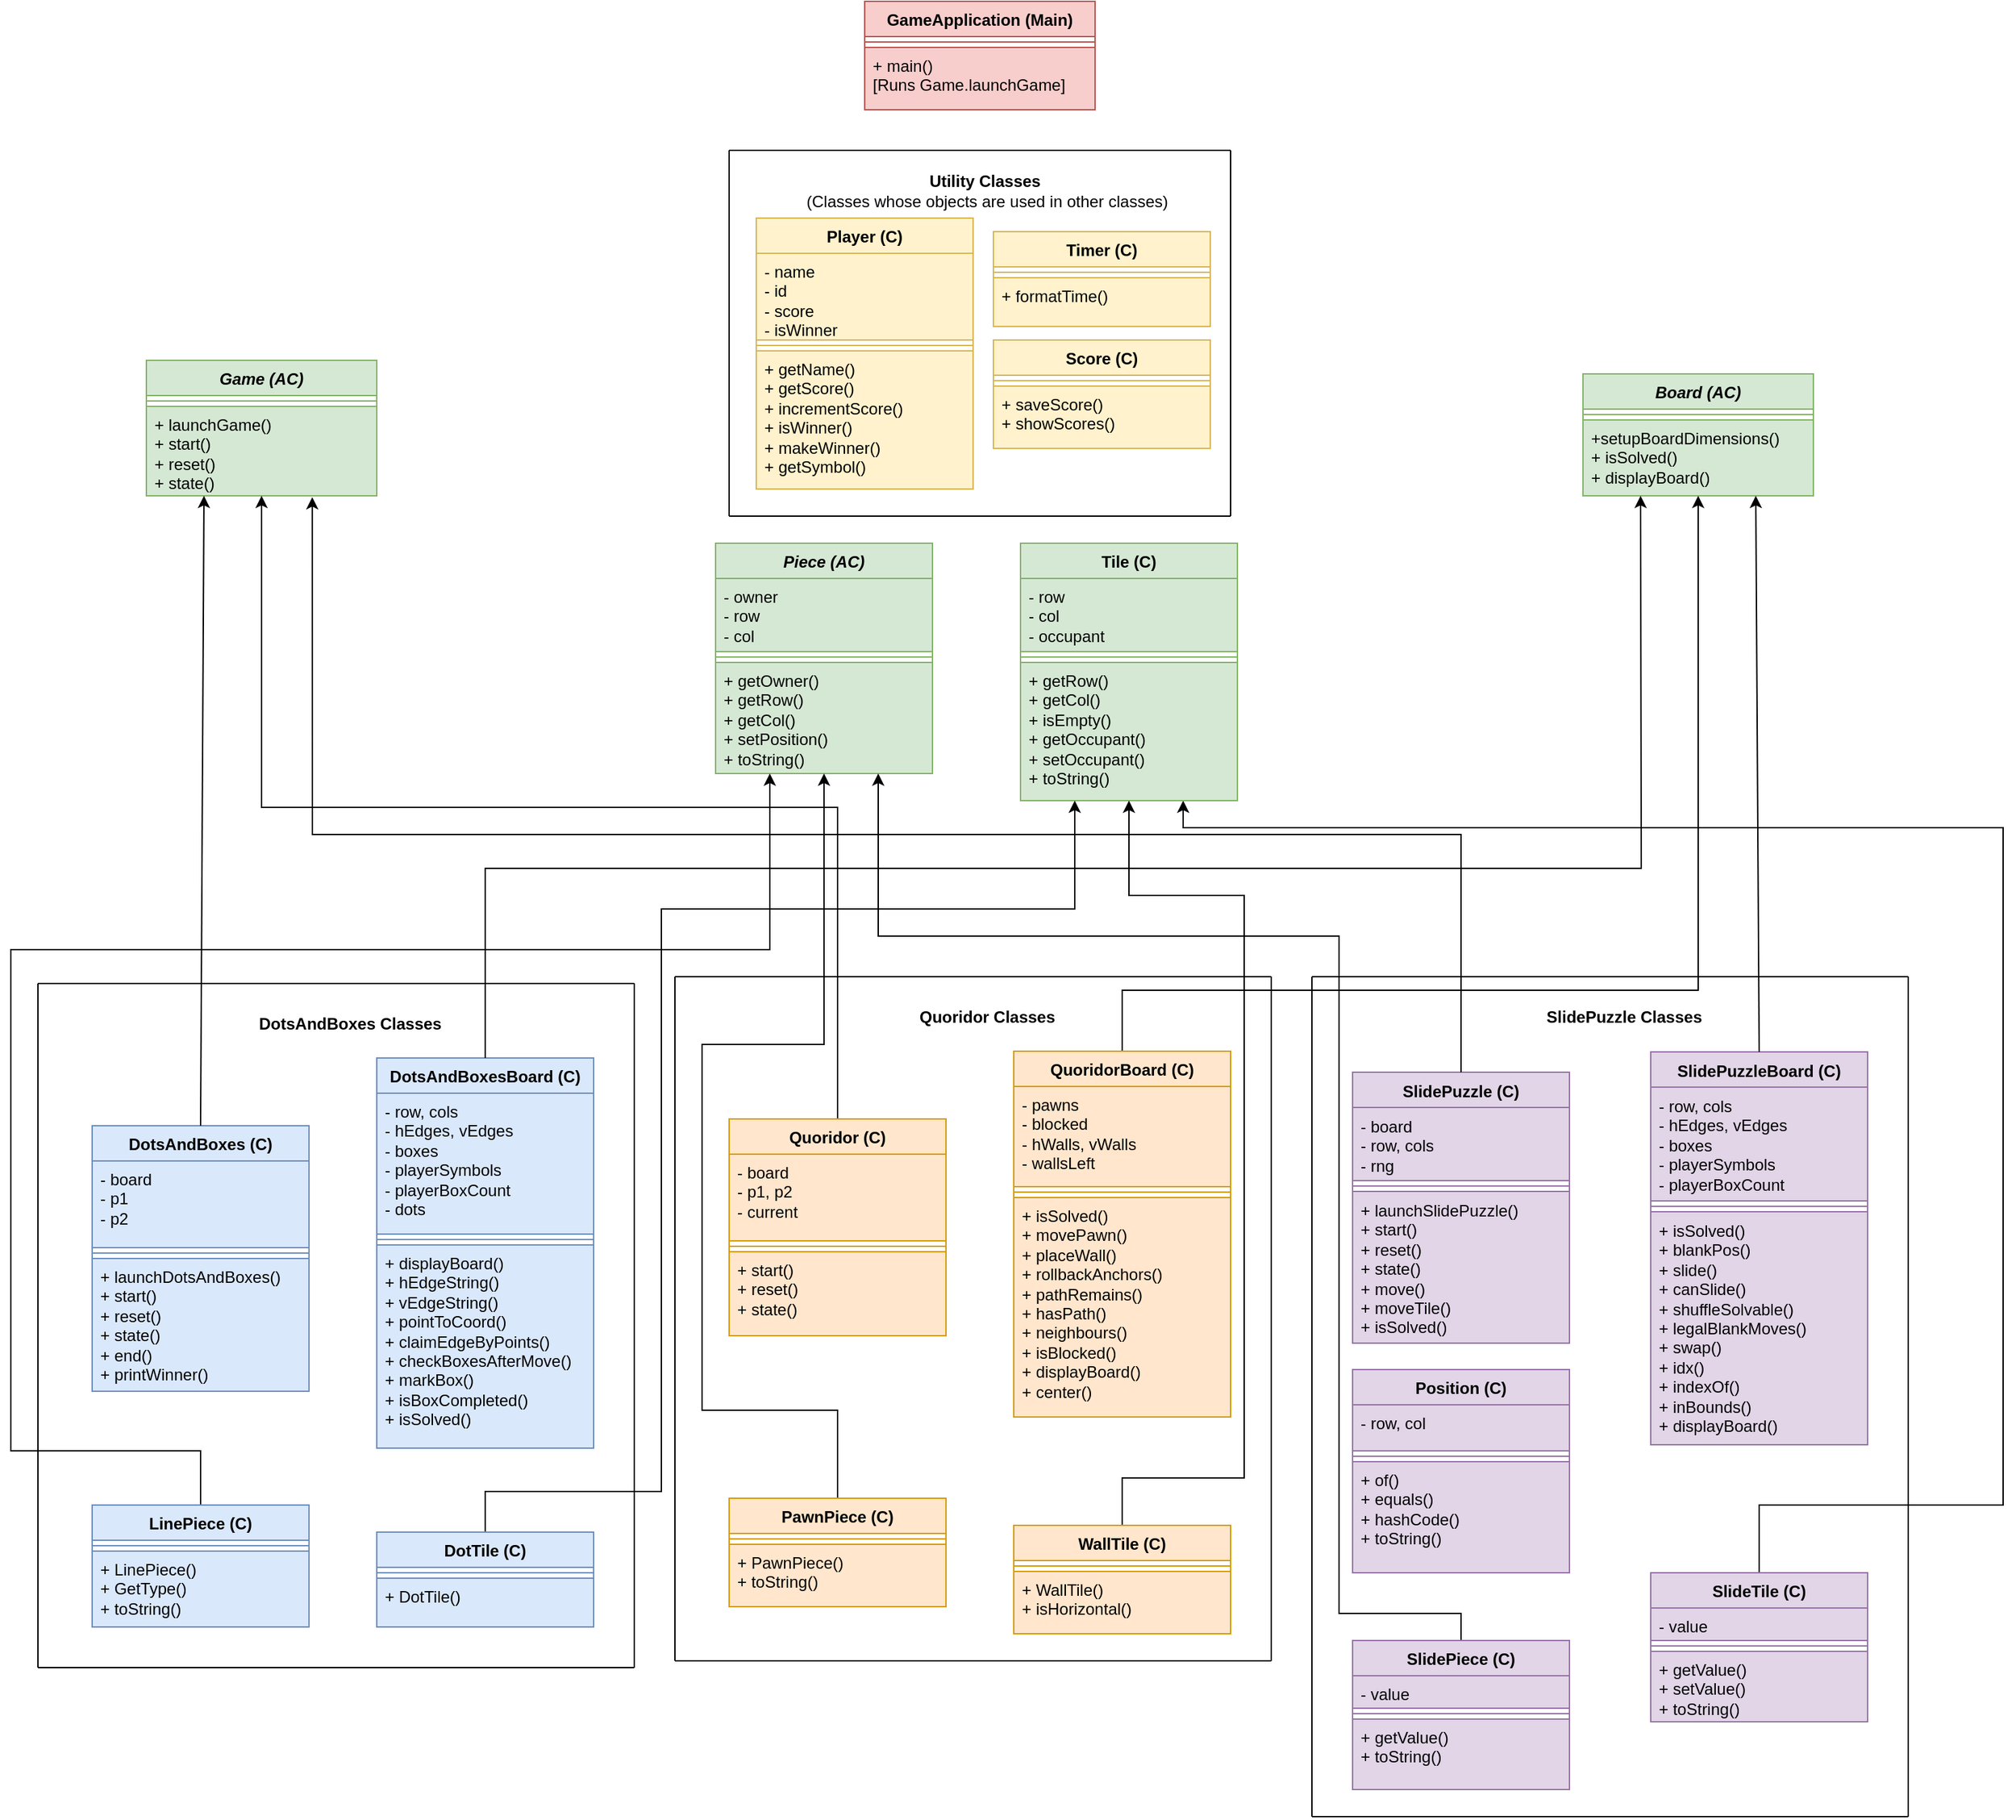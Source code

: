 <mxfile version="28.2.5">
  <diagram name="Page-1" id="9wVya2o1WT0Z38craQQO">
    <mxGraphModel dx="2668" dy="2080" grid="1" gridSize="10" guides="1" tooltips="1" connect="1" arrows="1" fold="1" page="1" pageScale="1" pageWidth="850" pageHeight="1100" background="#ffffff" math="0" shadow="0">
      <root>
        <mxCell id="0" />
        <mxCell id="1" parent="0" />
        <mxCell id="WKKdaGlsTIdJcSCt9G78-1" value="&lt;i&gt;Game (AC)&lt;/i&gt;" style="swimlane;fontStyle=1;align=center;verticalAlign=top;childLayout=stackLayout;horizontal=1;startSize=26;horizontalStack=0;resizeParent=1;resizeParentMax=0;resizeLast=0;collapsible=1;marginBottom=0;whiteSpace=wrap;html=1;fillColor=#d5e8d4;strokeColor=#82b366;" parent="1" vertex="1">
          <mxGeometry x="-300" y="-55" width="170" height="100" as="geometry" />
        </mxCell>
        <mxCell id="WKKdaGlsTIdJcSCt9G78-3" value="" style="line;strokeWidth=1;fillColor=#d5e8d4;align=left;verticalAlign=middle;spacingTop=-1;spacingLeft=3;spacingRight=3;rotatable=0;labelPosition=right;points=[];portConstraint=eastwest;strokeColor=#82b366;" parent="WKKdaGlsTIdJcSCt9G78-1" vertex="1">
          <mxGeometry y="26" width="170" height="8" as="geometry" />
        </mxCell>
        <mxCell id="WKKdaGlsTIdJcSCt9G78-4" value="+ launchGame()&lt;div&gt;+ start()&lt;/div&gt;&lt;div&gt;+ reset()&lt;/div&gt;&lt;div&gt;+ state()&lt;/div&gt;" style="text;strokeColor=#82b366;fillColor=#d5e8d4;align=left;verticalAlign=top;spacingLeft=4;spacingRight=4;overflow=hidden;rotatable=0;points=[[0,0.5],[1,0.5]];portConstraint=eastwest;whiteSpace=wrap;html=1;" parent="WKKdaGlsTIdJcSCt9G78-1" vertex="1">
          <mxGeometry y="34" width="170" height="66" as="geometry" />
        </mxCell>
        <mxCell id="WKKdaGlsTIdJcSCt9G78-5" value="&lt;i&gt;Board (AC)&lt;/i&gt;" style="swimlane;fontStyle=1;align=center;verticalAlign=top;childLayout=stackLayout;horizontal=1;startSize=26;horizontalStack=0;resizeParent=1;resizeParentMax=0;resizeLast=0;collapsible=1;marginBottom=0;whiteSpace=wrap;html=1;fillColor=#d5e8d4;strokeColor=#82b366;" parent="1" vertex="1">
          <mxGeometry x="760" y="-45" width="170" height="90" as="geometry" />
        </mxCell>
        <mxCell id="WKKdaGlsTIdJcSCt9G78-7" value="" style="line;strokeWidth=1;fillColor=#d5e8d4;align=left;verticalAlign=middle;spacingTop=-1;spacingLeft=3;spacingRight=3;rotatable=0;labelPosition=right;points=[];portConstraint=eastwest;strokeColor=#82b366;" parent="WKKdaGlsTIdJcSCt9G78-5" vertex="1">
          <mxGeometry y="26" width="170" height="8" as="geometry" />
        </mxCell>
        <mxCell id="WKKdaGlsTIdJcSCt9G78-8" value="+setupBoardDimensions()&lt;span style=&quot;background-color: transparent; color: light-dark(rgb(0, 0, 0), rgb(255, 255, 255));&quot;&gt;&amp;nbsp;&lt;/span&gt;&lt;br&gt;&lt;div&gt;+ isSolved()&lt;div&gt;+ displayBoard()&lt;/div&gt;&lt;/div&gt;" style="text;strokeColor=#82b366;fillColor=#d5e8d4;align=left;verticalAlign=top;spacingLeft=4;spacingRight=4;overflow=hidden;rotatable=0;points=[[0,0.5],[1,0.5]];portConstraint=eastwest;whiteSpace=wrap;html=1;" parent="WKKdaGlsTIdJcSCt9G78-5" vertex="1">
          <mxGeometry y="34" width="170" height="56" as="geometry" />
        </mxCell>
        <mxCell id="WKKdaGlsTIdJcSCt9G78-9" value="Player (C)" style="swimlane;fontStyle=1;align=center;verticalAlign=top;childLayout=stackLayout;horizontal=1;startSize=26;horizontalStack=0;resizeParent=1;resizeParentMax=0;resizeLast=0;collapsible=1;marginBottom=0;whiteSpace=wrap;html=1;fillColor=#fff2cc;strokeColor=#d6b656;" parent="1" vertex="1">
          <mxGeometry x="150" y="-160" width="160" height="200" as="geometry">
            <mxRectangle x="580" y="40" width="90" height="30" as="alternateBounds" />
          </mxGeometry>
        </mxCell>
        <mxCell id="WKKdaGlsTIdJcSCt9G78-10" value="- name&lt;div&gt;- id&lt;/div&gt;&lt;div&gt;- score&lt;/div&gt;&lt;div&gt;- isWinner&lt;/div&gt;" style="text;strokeColor=#d6b656;fillColor=#fff2cc;align=left;verticalAlign=top;spacingLeft=4;spacingRight=4;overflow=hidden;rotatable=0;points=[[0,0.5],[1,0.5]];portConstraint=eastwest;whiteSpace=wrap;html=1;" parent="WKKdaGlsTIdJcSCt9G78-9" vertex="1">
          <mxGeometry y="26" width="160" height="64" as="geometry" />
        </mxCell>
        <mxCell id="WKKdaGlsTIdJcSCt9G78-11" value="" style="line;strokeWidth=1;fillColor=#fff2cc;align=left;verticalAlign=middle;spacingTop=-1;spacingLeft=3;spacingRight=3;rotatable=0;labelPosition=right;points=[];portConstraint=eastwest;strokeColor=#d6b656;" parent="WKKdaGlsTIdJcSCt9G78-9" vertex="1">
          <mxGeometry y="90" width="160" height="8" as="geometry" />
        </mxCell>
        <mxCell id="WKKdaGlsTIdJcSCt9G78-12" value="+ getName()&lt;div&gt;&lt;div&gt;+ getScore()&lt;/div&gt;&lt;div&gt;+ incrementScore()&lt;/div&gt;&lt;div&gt;+ isWinner()&lt;/div&gt;&lt;div&gt;+ makeWinner()&amp;nbsp;&lt;/div&gt;&lt;/div&gt;&lt;div&gt;+ getSymbol()&lt;/div&gt;&lt;div&gt;&lt;br&gt;&lt;/div&gt;" style="text;strokeColor=#d6b656;fillColor=#fff2cc;align=left;verticalAlign=top;spacingLeft=4;spacingRight=4;overflow=hidden;rotatable=0;points=[[0,0.5],[1,0.5]];portConstraint=eastwest;whiteSpace=wrap;html=1;" parent="WKKdaGlsTIdJcSCt9G78-9" vertex="1">
          <mxGeometry y="98" width="160" height="102" as="geometry" />
        </mxCell>
        <mxCell id="WKKdaGlsTIdJcSCt9G78-13" value="Score (C)" style="swimlane;fontStyle=1;align=center;verticalAlign=top;childLayout=stackLayout;horizontal=1;startSize=26;horizontalStack=0;resizeParent=1;resizeParentMax=0;resizeLast=0;collapsible=1;marginBottom=0;whiteSpace=wrap;html=1;fillColor=#fff2cc;strokeColor=#d6b656;" parent="1" vertex="1">
          <mxGeometry x="325" y="-70" width="160" height="80" as="geometry" />
        </mxCell>
        <mxCell id="WKKdaGlsTIdJcSCt9G78-15" value="" style="line;strokeWidth=1;fillColor=#fff2cc;align=left;verticalAlign=middle;spacingTop=-1;spacingLeft=3;spacingRight=3;rotatable=0;labelPosition=right;points=[];portConstraint=eastwest;strokeColor=#d6b656;" parent="WKKdaGlsTIdJcSCt9G78-13" vertex="1">
          <mxGeometry y="26" width="160" height="8" as="geometry" />
        </mxCell>
        <mxCell id="WKKdaGlsTIdJcSCt9G78-16" value="+ saveScore()&lt;div&gt;+ showScores()&lt;/div&gt;" style="text;strokeColor=#d6b656;fillColor=#fff2cc;align=left;verticalAlign=top;spacingLeft=4;spacingRight=4;overflow=hidden;rotatable=0;points=[[0,0.5],[1,0.5]];portConstraint=eastwest;whiteSpace=wrap;html=1;" parent="WKKdaGlsTIdJcSCt9G78-13" vertex="1">
          <mxGeometry y="34" width="160" height="46" as="geometry" />
        </mxCell>
        <mxCell id="WKKdaGlsTIdJcSCt9G78-17" value="Timer (C)" style="swimlane;fontStyle=1;align=center;verticalAlign=top;childLayout=stackLayout;horizontal=1;startSize=26;horizontalStack=0;resizeParent=1;resizeParentMax=0;resizeLast=0;collapsible=1;marginBottom=0;whiteSpace=wrap;html=1;fillColor=#fff2cc;strokeColor=#d6b656;" parent="1" vertex="1">
          <mxGeometry x="325" y="-150" width="160" height="70" as="geometry" />
        </mxCell>
        <mxCell id="WKKdaGlsTIdJcSCt9G78-19" value="" style="line;strokeWidth=1;fillColor=#fff2cc;align=left;verticalAlign=middle;spacingTop=-1;spacingLeft=3;spacingRight=3;rotatable=0;labelPosition=right;points=[];portConstraint=eastwest;strokeColor=#d6b656;" parent="WKKdaGlsTIdJcSCt9G78-17" vertex="1">
          <mxGeometry y="26" width="160" height="8" as="geometry" />
        </mxCell>
        <mxCell id="WKKdaGlsTIdJcSCt9G78-20" value="+ formatTime()" style="text;strokeColor=#d6b656;fillColor=#fff2cc;align=left;verticalAlign=top;spacingLeft=4;spacingRight=4;overflow=hidden;rotatable=0;points=[[0,0.5],[1,0.5]];portConstraint=eastwest;whiteSpace=wrap;html=1;" parent="WKKdaGlsTIdJcSCt9G78-17" vertex="1">
          <mxGeometry y="34" width="160" height="36" as="geometry" />
        </mxCell>
        <mxCell id="WKKdaGlsTIdJcSCt9G78-21" value="GameApplication (Main)" style="swimlane;fontStyle=1;align=center;verticalAlign=top;childLayout=stackLayout;horizontal=1;startSize=26;horizontalStack=0;resizeParent=1;resizeParentMax=0;resizeLast=0;collapsible=1;marginBottom=0;whiteSpace=wrap;html=1;fillColor=#f8cecc;strokeColor=#b85450;" parent="1" vertex="1">
          <mxGeometry x="230" y="-320" width="170" height="80" as="geometry" />
        </mxCell>
        <mxCell id="WKKdaGlsTIdJcSCt9G78-22" value="" style="line;strokeWidth=1;fillColor=#f8cecc;align=left;verticalAlign=middle;spacingTop=-1;spacingLeft=3;spacingRight=3;rotatable=0;labelPosition=right;points=[];portConstraint=eastwest;strokeColor=#b85450;" parent="WKKdaGlsTIdJcSCt9G78-21" vertex="1">
          <mxGeometry y="26" width="170" height="8" as="geometry" />
        </mxCell>
        <mxCell id="WKKdaGlsTIdJcSCt9G78-23" value="+ main()&amp;nbsp;&lt;div&gt;[Runs Game.launchGame]&lt;/div&gt;" style="text;strokeColor=#b85450;fillColor=#f8cecc;align=left;verticalAlign=top;spacingLeft=4;spacingRight=4;overflow=hidden;rotatable=0;points=[[0,0.5],[1,0.5]];portConstraint=eastwest;whiteSpace=wrap;html=1;" parent="WKKdaGlsTIdJcSCt9G78-21" vertex="1">
          <mxGeometry y="34" width="170" height="46" as="geometry" />
        </mxCell>
        <mxCell id="WKKdaGlsTIdJcSCt9G78-24" value="DotsAndBoxes (C)" style="swimlane;fontStyle=1;align=center;verticalAlign=top;childLayout=stackLayout;horizontal=1;startSize=26;horizontalStack=0;resizeParent=1;resizeParentMax=0;resizeLast=0;collapsible=1;marginBottom=0;whiteSpace=wrap;html=1;fillColor=#dae8fc;strokeColor=#6c8ebf;" parent="1" vertex="1">
          <mxGeometry x="-340" y="510" width="160" height="196" as="geometry">
            <mxRectangle x="580" y="40" width="90" height="30" as="alternateBounds" />
          </mxGeometry>
        </mxCell>
        <mxCell id="WKKdaGlsTIdJcSCt9G78-25" value="- board&lt;div&gt;- p1&lt;/div&gt;&lt;div&gt;- p2&lt;/div&gt;" style="text;strokeColor=#6c8ebf;fillColor=#dae8fc;align=left;verticalAlign=top;spacingLeft=4;spacingRight=4;overflow=hidden;rotatable=0;points=[[0,0.5],[1,0.5]];portConstraint=eastwest;whiteSpace=wrap;html=1;" parent="WKKdaGlsTIdJcSCt9G78-24" vertex="1">
          <mxGeometry y="26" width="160" height="64" as="geometry" />
        </mxCell>
        <mxCell id="WKKdaGlsTIdJcSCt9G78-26" value="" style="line;strokeWidth=1;fillColor=#dae8fc;align=left;verticalAlign=middle;spacingTop=-1;spacingLeft=3;spacingRight=3;rotatable=0;labelPosition=right;points=[];portConstraint=eastwest;strokeColor=#6c8ebf;" parent="WKKdaGlsTIdJcSCt9G78-24" vertex="1">
          <mxGeometry y="90" width="160" height="8" as="geometry" />
        </mxCell>
        <mxCell id="WKKdaGlsTIdJcSCt9G78-27" value="+ launchDotsAndBoxes()&lt;div&gt;+ start()&lt;br&gt;&lt;div&gt;&lt;div&gt;+ reset()&lt;/div&gt;&lt;div&gt;+ state()&lt;/div&gt;&lt;div&gt;+ end()&lt;/div&gt;&lt;div&gt;+ printWinner()&amp;nbsp;&lt;/div&gt;&lt;/div&gt;&lt;/div&gt;" style="text;strokeColor=#6c8ebf;fillColor=#dae8fc;align=left;verticalAlign=top;spacingLeft=4;spacingRight=4;overflow=hidden;rotatable=0;points=[[0,0.5],[1,0.5]];portConstraint=eastwest;whiteSpace=wrap;html=1;" parent="WKKdaGlsTIdJcSCt9G78-24" vertex="1">
          <mxGeometry y="98" width="160" height="98" as="geometry" />
        </mxCell>
        <mxCell id="WKKdaGlsTIdJcSCt9G78-28" value="DotsAndBoxesBoard (C)" style="swimlane;fontStyle=1;align=center;verticalAlign=top;childLayout=stackLayout;horizontal=1;startSize=26;horizontalStack=0;resizeParent=1;resizeParentMax=0;resizeLast=0;collapsible=1;marginBottom=0;whiteSpace=wrap;html=1;fillColor=#dae8fc;strokeColor=#6c8ebf;" parent="1" vertex="1">
          <mxGeometry x="-130" y="460" width="160" height="288" as="geometry">
            <mxRectangle x="580" y="40" width="90" height="30" as="alternateBounds" />
          </mxGeometry>
        </mxCell>
        <mxCell id="WKKdaGlsTIdJcSCt9G78-29" value="- row, cols&lt;div&gt;- hEdges, vEdges&lt;/div&gt;&lt;div&gt;- boxes&lt;/div&gt;&lt;div&gt;- playerSymbols&lt;/div&gt;&lt;div&gt;- playerBoxCount&lt;/div&gt;&lt;div&gt;- dots&lt;/div&gt;" style="text;strokeColor=#6c8ebf;fillColor=#dae8fc;align=left;verticalAlign=top;spacingLeft=4;spacingRight=4;overflow=hidden;rotatable=0;points=[[0,0.5],[1,0.5]];portConstraint=eastwest;whiteSpace=wrap;html=1;" parent="WKKdaGlsTIdJcSCt9G78-28" vertex="1">
          <mxGeometry y="26" width="160" height="104" as="geometry" />
        </mxCell>
        <mxCell id="WKKdaGlsTIdJcSCt9G78-30" value="" style="line;strokeWidth=1;fillColor=#dae8fc;align=left;verticalAlign=middle;spacingTop=-1;spacingLeft=3;spacingRight=3;rotatable=0;labelPosition=right;points=[];portConstraint=eastwest;strokeColor=#6c8ebf;" parent="WKKdaGlsTIdJcSCt9G78-28" vertex="1">
          <mxGeometry y="130" width="160" height="8" as="geometry" />
        </mxCell>
        <mxCell id="WKKdaGlsTIdJcSCt9G78-31" value="+ displayBoard()&lt;div&gt;&lt;div&gt;+ hEdgeString()&lt;/div&gt;&lt;div&gt;+ vEdgeString()&lt;/div&gt;&lt;div&gt;+ pointToCoord()&lt;/div&gt;&lt;div&gt;+ claimEdgeByPoints()&lt;/div&gt;&lt;div&gt;+ checkBoxesAfterMove()&lt;/div&gt;&lt;div&gt;+ markBox()&lt;/div&gt;&lt;div&gt;+ isBoxCompleted()&lt;/div&gt;&lt;div&gt;+ isSolved()&amp;nbsp;&lt;/div&gt;&lt;/div&gt;" style="text;strokeColor=#6c8ebf;fillColor=#dae8fc;align=left;verticalAlign=top;spacingLeft=4;spacingRight=4;overflow=hidden;rotatable=0;points=[[0,0.5],[1,0.5]];portConstraint=eastwest;whiteSpace=wrap;html=1;" parent="WKKdaGlsTIdJcSCt9G78-28" vertex="1">
          <mxGeometry y="138" width="160" height="150" as="geometry" />
        </mxCell>
        <mxCell id="WKKdaGlsTIdJcSCt9G78-33" value="" style="endArrow=none;html=1;rounded=0;" parent="1" edge="1">
          <mxGeometry width="50" height="50" relative="1" as="geometry">
            <mxPoint x="130" y="60" as="sourcePoint" />
            <mxPoint x="130" y="-210" as="targetPoint" />
          </mxGeometry>
        </mxCell>
        <mxCell id="WKKdaGlsTIdJcSCt9G78-34" value="" style="endArrow=none;html=1;rounded=0;" parent="1" edge="1">
          <mxGeometry width="50" height="50" relative="1" as="geometry">
            <mxPoint x="500" y="60" as="sourcePoint" />
            <mxPoint x="500" y="-210" as="targetPoint" />
          </mxGeometry>
        </mxCell>
        <mxCell id="WKKdaGlsTIdJcSCt9G78-35" value="" style="endArrow=none;html=1;rounded=0;" parent="1" edge="1">
          <mxGeometry width="50" height="50" relative="1" as="geometry">
            <mxPoint x="130" y="-210" as="sourcePoint" />
            <mxPoint x="500" y="-210" as="targetPoint" />
          </mxGeometry>
        </mxCell>
        <mxCell id="WKKdaGlsTIdJcSCt9G78-36" value="" style="endArrow=none;html=1;rounded=0;" parent="1" edge="1">
          <mxGeometry width="50" height="50" relative="1" as="geometry">
            <mxPoint x="130" y="60" as="sourcePoint" />
            <mxPoint x="500" y="60" as="targetPoint" />
            <Array as="points">
              <mxPoint x="320" y="60" />
            </Array>
          </mxGeometry>
        </mxCell>
        <mxCell id="WKKdaGlsTIdJcSCt9G78-37" value="&lt;b&gt;Utility Classes&amp;nbsp;&lt;/b&gt;&lt;div&gt;(Classes whose objects are used in other classes)&lt;/div&gt;" style="text;html=1;align=center;verticalAlign=middle;resizable=0;points=[];autosize=1;strokeColor=none;fillColor=none;" parent="1" vertex="1">
          <mxGeometry x="175" y="-200" width="290" height="40" as="geometry" />
        </mxCell>
        <mxCell id="WKKdaGlsTIdJcSCt9G78-44" value="&lt;b&gt;DotsAndBoxes Classes&lt;/b&gt;" style="text;html=1;align=center;verticalAlign=middle;resizable=0;points=[];autosize=1;strokeColor=none;fillColor=none;" parent="1" vertex="1">
          <mxGeometry x="-230" y="420" width="160" height="30" as="geometry" />
        </mxCell>
        <mxCell id="WKKdaGlsTIdJcSCt9G78-45" value="" style="endArrow=none;html=1;rounded=0;" parent="1" edge="1">
          <mxGeometry width="50" height="50" relative="1" as="geometry">
            <mxPoint x="-380" y="405" as="sourcePoint" />
            <mxPoint x="60" y="405" as="targetPoint" />
          </mxGeometry>
        </mxCell>
        <mxCell id="WKKdaGlsTIdJcSCt9G78-46" value="" style="endArrow=none;html=1;rounded=0;" parent="1" edge="1">
          <mxGeometry width="50" height="50" relative="1" as="geometry">
            <mxPoint x="60" y="910" as="sourcePoint" />
            <mxPoint x="60" y="405" as="targetPoint" />
          </mxGeometry>
        </mxCell>
        <mxCell id="WKKdaGlsTIdJcSCt9G78-47" value="" style="endArrow=none;html=1;rounded=0;" parent="1" edge="1">
          <mxGeometry width="50" height="50" relative="1" as="geometry">
            <mxPoint x="-380" y="910" as="sourcePoint" />
            <mxPoint x="60" y="910" as="targetPoint" />
            <Array as="points">
              <mxPoint x="-190" y="910" />
            </Array>
          </mxGeometry>
        </mxCell>
        <mxCell id="WKKdaGlsTIdJcSCt9G78-48" value="" style="endArrow=none;html=1;rounded=0;" parent="1" edge="1">
          <mxGeometry width="50" height="50" relative="1" as="geometry">
            <mxPoint x="-380" y="910" as="sourcePoint" />
            <mxPoint x="-380" y="405" as="targetPoint" />
          </mxGeometry>
        </mxCell>
        <mxCell id="WKKdaGlsTIdJcSCt9G78-50" value="" style="endArrow=classic;html=1;rounded=0;exitX=0.5;exitY=0;exitDx=0;exitDy=0;entryX=0.25;entryY=1;entryDx=0;entryDy=0;" parent="1" source="WKKdaGlsTIdJcSCt9G78-28" edge="1" target="WKKdaGlsTIdJcSCt9G78-5">
          <mxGeometry width="50" height="50" relative="1" as="geometry">
            <mxPoint x="480" y="250" as="sourcePoint" />
            <mxPoint x="800" y="90" as="targetPoint" />
            <Array as="points">
              <mxPoint x="-50" y="320" />
              <mxPoint x="360" y="320" />
              <mxPoint x="803" y="320" />
            </Array>
          </mxGeometry>
        </mxCell>
        <mxCell id="WKKdaGlsTIdJcSCt9G78-51" value="SlidePuzzle (C)" style="swimlane;fontStyle=1;align=center;verticalAlign=top;childLayout=stackLayout;horizontal=1;startSize=26;horizontalStack=0;resizeParent=1;resizeParentMax=0;resizeLast=0;collapsible=1;marginBottom=0;whiteSpace=wrap;html=1;fillColor=#e1d5e7;strokeColor=#9673a6;" parent="1" vertex="1">
          <mxGeometry x="590" y="470.5" width="160" height="200" as="geometry">
            <mxRectangle x="580" y="40" width="90" height="30" as="alternateBounds" />
          </mxGeometry>
        </mxCell>
        <mxCell id="WKKdaGlsTIdJcSCt9G78-52" value="- board&lt;div&gt;- row, cols&lt;/div&gt;&lt;div&gt;- rng&lt;/div&gt;" style="text;strokeColor=#9673a6;fillColor=#e1d5e7;align=left;verticalAlign=top;spacingLeft=4;spacingRight=4;overflow=hidden;rotatable=0;points=[[0,0.5],[1,0.5]];portConstraint=eastwest;whiteSpace=wrap;html=1;" parent="WKKdaGlsTIdJcSCt9G78-51" vertex="1">
          <mxGeometry y="26" width="160" height="54" as="geometry" />
        </mxCell>
        <mxCell id="WKKdaGlsTIdJcSCt9G78-53" value="" style="line;strokeWidth=1;fillColor=#e1d5e7;align=left;verticalAlign=middle;spacingTop=-1;spacingLeft=3;spacingRight=3;rotatable=0;labelPosition=right;points=[];portConstraint=eastwest;strokeColor=#9673a6;" parent="WKKdaGlsTIdJcSCt9G78-51" vertex="1">
          <mxGeometry y="80" width="160" height="8" as="geometry" />
        </mxCell>
        <mxCell id="WKKdaGlsTIdJcSCt9G78-54" value="+ launchSlidePuzzle()&lt;div&gt;+ start()&lt;br&gt;&lt;div&gt;&lt;div&gt;+ reset()&lt;/div&gt;&lt;div&gt;+ state()&lt;/div&gt;&lt;div&gt;+ move()&lt;/div&gt;&lt;div&gt;+ moveTile()&lt;/div&gt;&lt;div&gt;+ isSolved()&amp;nbsp;&lt;/div&gt;&lt;/div&gt;&lt;/div&gt;" style="text;strokeColor=#9673a6;fillColor=#e1d5e7;align=left;verticalAlign=top;spacingLeft=4;spacingRight=4;overflow=hidden;rotatable=0;points=[[0,0.5],[1,0.5]];portConstraint=eastwest;whiteSpace=wrap;html=1;" parent="WKKdaGlsTIdJcSCt9G78-51" vertex="1">
          <mxGeometry y="88" width="160" height="112" as="geometry" />
        </mxCell>
        <mxCell id="WKKdaGlsTIdJcSCt9G78-55" value="SlidePuzzleBoard (C)" style="swimlane;fontStyle=1;align=center;verticalAlign=top;childLayout=stackLayout;horizontal=1;startSize=26;horizontalStack=0;resizeParent=1;resizeParentMax=0;resizeLast=0;collapsible=1;marginBottom=0;whiteSpace=wrap;html=1;fillColor=#e1d5e7;strokeColor=#9673a6;" parent="1" vertex="1">
          <mxGeometry x="810" y="455.5" width="160" height="290" as="geometry">
            <mxRectangle x="580" y="40" width="90" height="30" as="alternateBounds" />
          </mxGeometry>
        </mxCell>
        <mxCell id="WKKdaGlsTIdJcSCt9G78-56" value="- row, cols&lt;div&gt;- hEdges, vEdges&lt;/div&gt;&lt;div&gt;- boxes&lt;/div&gt;&lt;div&gt;- playerSymbols&lt;/div&gt;&lt;div&gt;- playerBoxCount&lt;/div&gt;" style="text;strokeColor=#9673a6;fillColor=#e1d5e7;align=left;verticalAlign=top;spacingLeft=4;spacingRight=4;overflow=hidden;rotatable=0;points=[[0,0.5],[1,0.5]];portConstraint=eastwest;whiteSpace=wrap;html=1;" parent="WKKdaGlsTIdJcSCt9G78-55" vertex="1">
          <mxGeometry y="26" width="160" height="84" as="geometry" />
        </mxCell>
        <mxCell id="WKKdaGlsTIdJcSCt9G78-57" value="" style="line;strokeWidth=1;fillColor=#e1d5e7;align=left;verticalAlign=middle;spacingTop=-1;spacingLeft=3;spacingRight=3;rotatable=0;labelPosition=right;points=[];portConstraint=eastwest;strokeColor=#9673a6;" parent="WKKdaGlsTIdJcSCt9G78-55" vertex="1">
          <mxGeometry y="110" width="160" height="8" as="geometry" />
        </mxCell>
        <mxCell id="WKKdaGlsTIdJcSCt9G78-58" value="&lt;div&gt;+ isSolved()&lt;/div&gt;&lt;div&gt;+ blankPos()&lt;/div&gt;+ slide()&lt;div&gt;&lt;div&gt;&lt;span style=&quot;background-color: transparent; color: light-dark(rgb(0, 0, 0), rgb(255, 255, 255));&quot;&gt;+ canSlide()&lt;/span&gt;&lt;/div&gt;&lt;div&gt;&lt;span style=&quot;background-color: transparent; color: light-dark(rgb(0, 0, 0), rgb(255, 255, 255));&quot;&gt;+ shuffleSolvable()&lt;/span&gt;&lt;/div&gt;&lt;div&gt;&lt;span style=&quot;background-color: transparent; color: light-dark(rgb(0, 0, 0), rgb(255, 255, 255));&quot;&gt;+ legalBlankMoves()&lt;/span&gt;&lt;/div&gt;&lt;div&gt;&lt;span style=&quot;background-color: transparent; color: light-dark(rgb(0, 0, 0), rgb(255, 255, 255));&quot;&gt;+ swap()&lt;/span&gt;&lt;/div&gt;&lt;div&gt;&lt;span style=&quot;background-color: transparent; color: light-dark(rgb(0, 0, 0), rgb(255, 255, 255));&quot;&gt;+ idx()&lt;/span&gt;&lt;/div&gt;&lt;div&gt;&lt;span style=&quot;background-color: transparent; color: light-dark(rgb(0, 0, 0), rgb(255, 255, 255));&quot;&gt;+ indexOf()&lt;/span&gt;&lt;/div&gt;&lt;div&gt;&lt;span style=&quot;background-color: transparent; color: light-dark(rgb(0, 0, 0), rgb(255, 255, 255));&quot;&gt;+ inBounds()&lt;/span&gt;&lt;/div&gt;&lt;div&gt;&lt;span style=&quot;background-color: transparent; color: light-dark(rgb(0, 0, 0), rgb(255, 255, 255));&quot;&gt;+ displayBoard()&amp;nbsp;&lt;/span&gt;&lt;/div&gt;&lt;/div&gt;" style="text;strokeColor=#9673a6;fillColor=#e1d5e7;align=left;verticalAlign=top;spacingLeft=4;spacingRight=4;overflow=hidden;rotatable=0;points=[[0,0.5],[1,0.5]];portConstraint=eastwest;whiteSpace=wrap;html=1;" parent="WKKdaGlsTIdJcSCt9G78-55" vertex="1">
          <mxGeometry y="118" width="160" height="172" as="geometry" />
        </mxCell>
        <mxCell id="WKKdaGlsTIdJcSCt9G78-59" value="Position (C)" style="swimlane;fontStyle=1;align=center;verticalAlign=top;childLayout=stackLayout;horizontal=1;startSize=26;horizontalStack=0;resizeParent=1;resizeParentMax=0;resizeLast=0;collapsible=1;marginBottom=0;whiteSpace=wrap;html=1;fillColor=#e1d5e7;strokeColor=#9673a6;" parent="1" vertex="1">
          <mxGeometry x="590" y="690" width="160" height="150" as="geometry">
            <mxRectangle x="580" y="40" width="90" height="30" as="alternateBounds" />
          </mxGeometry>
        </mxCell>
        <mxCell id="WKKdaGlsTIdJcSCt9G78-60" value="- row, col" style="text;strokeColor=#9673a6;fillColor=#e1d5e7;align=left;verticalAlign=top;spacingLeft=4;spacingRight=4;overflow=hidden;rotatable=0;points=[[0,0.5],[1,0.5]];portConstraint=eastwest;whiteSpace=wrap;html=1;" parent="WKKdaGlsTIdJcSCt9G78-59" vertex="1">
          <mxGeometry y="26" width="160" height="34" as="geometry" />
        </mxCell>
        <mxCell id="WKKdaGlsTIdJcSCt9G78-61" value="" style="line;strokeWidth=1;fillColor=#e1d5e7;align=left;verticalAlign=middle;spacingTop=-1;spacingLeft=3;spacingRight=3;rotatable=0;labelPosition=right;points=[];portConstraint=eastwest;strokeColor=#9673a6;" parent="WKKdaGlsTIdJcSCt9G78-59" vertex="1">
          <mxGeometry y="60" width="160" height="8" as="geometry" />
        </mxCell>
        <mxCell id="WKKdaGlsTIdJcSCt9G78-62" value="+ of()&lt;div&gt;+ equals()&lt;br&gt;&lt;div&gt;&lt;div&gt;+ hashCode()&lt;/div&gt;&lt;div&gt;+ toString()&lt;/div&gt;&lt;/div&gt;&lt;/div&gt;" style="text;strokeColor=#9673a6;fillColor=#e1d5e7;align=left;verticalAlign=top;spacingLeft=4;spacingRight=4;overflow=hidden;rotatable=0;points=[[0,0.5],[1,0.5]];portConstraint=eastwest;whiteSpace=wrap;html=1;" parent="WKKdaGlsTIdJcSCt9G78-59" vertex="1">
          <mxGeometry y="68" width="160" height="82" as="geometry" />
        </mxCell>
        <mxCell id="CMoZYMoikIxqAaj_IPyW-49" style="edgeStyle=orthogonalEdgeStyle;rounded=0;orthogonalLoop=1;jettySize=auto;html=1;exitX=0.5;exitY=0;exitDx=0;exitDy=0;entryX=0.75;entryY=1;entryDx=0;entryDy=0;" edge="1" parent="1" source="WKKdaGlsTIdJcSCt9G78-63" target="CMoZYMoikIxqAaj_IPyW-8">
          <mxGeometry relative="1" as="geometry">
            <Array as="points">
              <mxPoint x="890" y="790" />
              <mxPoint x="1070" y="790" />
              <mxPoint x="1070" y="290" />
              <mxPoint x="465" y="290" />
            </Array>
          </mxGeometry>
        </mxCell>
        <mxCell id="WKKdaGlsTIdJcSCt9G78-63" value="SlideTile (C)" style="swimlane;fontStyle=1;align=center;verticalAlign=top;childLayout=stackLayout;horizontal=1;startSize=26;horizontalStack=0;resizeParent=1;resizeParentMax=0;resizeLast=0;collapsible=1;marginBottom=0;whiteSpace=wrap;html=1;fillColor=#e1d5e7;strokeColor=#9673a6;" parent="1" vertex="1">
          <mxGeometry x="810" y="840" width="160" height="110" as="geometry">
            <mxRectangle x="580" y="40" width="90" height="30" as="alternateBounds" />
          </mxGeometry>
        </mxCell>
        <mxCell id="WKKdaGlsTIdJcSCt9G78-64" value="- value" style="text;strokeColor=#9673a6;fillColor=#e1d5e7;align=left;verticalAlign=top;spacingLeft=4;spacingRight=4;overflow=hidden;rotatable=0;points=[[0,0.5],[1,0.5]];portConstraint=eastwest;whiteSpace=wrap;html=1;" parent="WKKdaGlsTIdJcSCt9G78-63" vertex="1">
          <mxGeometry y="26" width="160" height="24" as="geometry" />
        </mxCell>
        <mxCell id="WKKdaGlsTIdJcSCt9G78-65" value="" style="line;strokeWidth=1;fillColor=#e1d5e7;align=left;verticalAlign=middle;spacingTop=-1;spacingLeft=3;spacingRight=3;rotatable=0;labelPosition=right;points=[];portConstraint=eastwest;strokeColor=#9673a6;" parent="WKKdaGlsTIdJcSCt9G78-63" vertex="1">
          <mxGeometry y="50" width="160" height="8" as="geometry" />
        </mxCell>
        <mxCell id="WKKdaGlsTIdJcSCt9G78-66" value="+ getValue()&lt;div&gt;+ setValue()&lt;br&gt;&lt;div&gt;+ toString()&lt;br&gt;&lt;div&gt;&lt;div&gt;&lt;br&gt;&lt;/div&gt;&lt;/div&gt;&lt;/div&gt;&lt;/div&gt;" style="text;strokeColor=#9673a6;fillColor=#e1d5e7;align=left;verticalAlign=top;spacingLeft=4;spacingRight=4;overflow=hidden;rotatable=0;points=[[0,0.5],[1,0.5]];portConstraint=eastwest;whiteSpace=wrap;html=1;" parent="WKKdaGlsTIdJcSCt9G78-63" vertex="1">
          <mxGeometry y="58" width="160" height="52" as="geometry" />
        </mxCell>
        <mxCell id="WKKdaGlsTIdJcSCt9G78-67" value="" style="endArrow=none;html=1;rounded=0;" parent="1" edge="1">
          <mxGeometry width="50" height="50" relative="1" as="geometry">
            <mxPoint x="560" y="1020" as="sourcePoint" />
            <mxPoint x="560" y="400" as="targetPoint" />
          </mxGeometry>
        </mxCell>
        <mxCell id="WKKdaGlsTIdJcSCt9G78-68" value="" style="endArrow=none;html=1;rounded=0;" parent="1" edge="1">
          <mxGeometry width="50" height="50" relative="1" as="geometry">
            <mxPoint x="560" y="400" as="sourcePoint" />
            <mxPoint x="1000" y="400" as="targetPoint" />
          </mxGeometry>
        </mxCell>
        <mxCell id="WKKdaGlsTIdJcSCt9G78-69" value="&lt;b&gt;SlidePuzzle Classes&lt;/b&gt;" style="text;html=1;align=center;verticalAlign=middle;resizable=0;points=[];autosize=1;strokeColor=none;fillColor=none;" parent="1" vertex="1">
          <mxGeometry x="720" y="415" width="140" height="30" as="geometry" />
        </mxCell>
        <mxCell id="WKKdaGlsTIdJcSCt9G78-70" value="" style="endArrow=none;html=1;rounded=0;" parent="1" edge="1">
          <mxGeometry width="50" height="50" relative="1" as="geometry">
            <mxPoint x="1000" y="1020" as="sourcePoint" />
            <mxPoint x="1000" y="400" as="targetPoint" />
          </mxGeometry>
        </mxCell>
        <mxCell id="WKKdaGlsTIdJcSCt9G78-71" value="" style="endArrow=none;html=1;rounded=0;" parent="1" edge="1">
          <mxGeometry width="50" height="50" relative="1" as="geometry">
            <mxPoint x="560" y="1020" as="sourcePoint" />
            <mxPoint x="1000" y="1020" as="targetPoint" />
            <Array as="points">
              <mxPoint x="750" y="1020" />
            </Array>
          </mxGeometry>
        </mxCell>
        <mxCell id="WKKdaGlsTIdJcSCt9G78-72" value="" style="endArrow=classic;html=1;rounded=0;exitX=0.5;exitY=0;exitDx=0;exitDy=0;entryX=0.72;entryY=1.015;entryDx=0;entryDy=0;entryPerimeter=0;" parent="1" source="WKKdaGlsTIdJcSCt9G78-51" edge="1" target="WKKdaGlsTIdJcSCt9G78-4">
          <mxGeometry width="50" height="50" relative="1" as="geometry">
            <mxPoint x="662.5" y="455" as="sourcePoint" />
            <mxPoint x="-180" y="80" as="targetPoint" />
            <Array as="points">
              <mxPoint x="670" y="295" />
              <mxPoint x="-177.5" y="295" />
            </Array>
          </mxGeometry>
        </mxCell>
        <mxCell id="WKKdaGlsTIdJcSCt9G78-73" value="" style="endArrow=classic;html=1;rounded=0;exitX=0.5;exitY=0;exitDx=0;exitDy=0;entryX=0.75;entryY=1;entryDx=0;entryDy=0;" parent="1" source="WKKdaGlsTIdJcSCt9G78-55" edge="1" target="WKKdaGlsTIdJcSCt9G78-5">
          <mxGeometry width="50" height="50" relative="1" as="geometry">
            <mxPoint x="510" y="340" as="sourcePoint" />
            <mxPoint x="890" y="90" as="targetPoint" />
          </mxGeometry>
        </mxCell>
        <mxCell id="WKKdaGlsTIdJcSCt9G78-74" value="" style="endArrow=classic;html=1;rounded=0;exitX=0.5;exitY=0;exitDx=0;exitDy=0;entryX=0.25;entryY=1;entryDx=0;entryDy=0;" parent="1" source="WKKdaGlsTIdJcSCt9G78-24" edge="1" target="WKKdaGlsTIdJcSCt9G78-1">
          <mxGeometry width="50" height="50" relative="1" as="geometry">
            <mxPoint x="510" y="340" as="sourcePoint" />
            <mxPoint x="170" y="100" as="targetPoint" />
          </mxGeometry>
        </mxCell>
        <mxCell id="CMoZYMoikIxqAaj_IPyW-4" value="&lt;i&gt;Piece (AC)&lt;/i&gt;" style="swimlane;fontStyle=1;align=center;verticalAlign=top;childLayout=stackLayout;horizontal=1;startSize=26;horizontalStack=0;resizeParent=1;resizeParentMax=0;resizeLast=0;collapsible=1;marginBottom=0;whiteSpace=wrap;html=1;fillColor=#d5e8d4;strokeColor=#82b366;" vertex="1" parent="1">
          <mxGeometry x="120" y="80" width="160" height="170" as="geometry">
            <mxRectangle x="580" y="40" width="90" height="30" as="alternateBounds" />
          </mxGeometry>
        </mxCell>
        <mxCell id="CMoZYMoikIxqAaj_IPyW-5" value="- owner&lt;div&gt;- row&lt;/div&gt;&lt;div&gt;- col&lt;/div&gt;" style="text;strokeColor=#82b366;fillColor=#d5e8d4;align=left;verticalAlign=top;spacingLeft=4;spacingRight=4;overflow=hidden;rotatable=0;points=[[0,0.5],[1,0.5]];portConstraint=eastwest;whiteSpace=wrap;html=1;" vertex="1" parent="CMoZYMoikIxqAaj_IPyW-4">
          <mxGeometry y="26" width="160" height="54" as="geometry" />
        </mxCell>
        <mxCell id="CMoZYMoikIxqAaj_IPyW-6" value="" style="line;strokeWidth=1;fillColor=#d5e8d4;align=left;verticalAlign=middle;spacingTop=-1;spacingLeft=3;spacingRight=3;rotatable=0;labelPosition=right;points=[];portConstraint=eastwest;strokeColor=#82b366;" vertex="1" parent="CMoZYMoikIxqAaj_IPyW-4">
          <mxGeometry y="80" width="160" height="8" as="geometry" />
        </mxCell>
        <mxCell id="CMoZYMoikIxqAaj_IPyW-7" value="+ getOwner()&lt;div&gt;+ getRow()&lt;br&gt;&lt;div&gt;&lt;div&gt;+ getCol()&lt;/div&gt;&lt;div&gt;+ setPosition()&lt;/div&gt;&lt;/div&gt;&lt;/div&gt;&lt;div&gt;+ toString()&lt;/div&gt;" style="text;strokeColor=#82b366;fillColor=#d5e8d4;align=left;verticalAlign=top;spacingLeft=4;spacingRight=4;overflow=hidden;rotatable=0;points=[[0,0.5],[1,0.5]];portConstraint=eastwest;whiteSpace=wrap;html=1;" vertex="1" parent="CMoZYMoikIxqAaj_IPyW-4">
          <mxGeometry y="88" width="160" height="82" as="geometry" />
        </mxCell>
        <mxCell id="CMoZYMoikIxqAaj_IPyW-8" value="Tile (C)" style="swimlane;fontStyle=1;align=center;verticalAlign=top;childLayout=stackLayout;horizontal=1;startSize=26;horizontalStack=0;resizeParent=1;resizeParentMax=0;resizeLast=0;collapsible=1;marginBottom=0;whiteSpace=wrap;html=1;fillColor=#d5e8d4;strokeColor=#82b366;" vertex="1" parent="1">
          <mxGeometry x="345" y="80" width="160" height="190" as="geometry">
            <mxRectangle x="580" y="40" width="90" height="30" as="alternateBounds" />
          </mxGeometry>
        </mxCell>
        <mxCell id="CMoZYMoikIxqAaj_IPyW-9" value="- row&lt;div&gt;- col&lt;/div&gt;&lt;div&gt;- occupant&lt;/div&gt;" style="text;strokeColor=#82b366;fillColor=#d5e8d4;align=left;verticalAlign=top;spacingLeft=4;spacingRight=4;overflow=hidden;rotatable=0;points=[[0,0.5],[1,0.5]];portConstraint=eastwest;whiteSpace=wrap;html=1;" vertex="1" parent="CMoZYMoikIxqAaj_IPyW-8">
          <mxGeometry y="26" width="160" height="54" as="geometry" />
        </mxCell>
        <mxCell id="CMoZYMoikIxqAaj_IPyW-10" value="" style="line;strokeWidth=1;fillColor=#d5e8d4;align=left;verticalAlign=middle;spacingTop=-1;spacingLeft=3;spacingRight=3;rotatable=0;labelPosition=right;points=[];portConstraint=eastwest;strokeColor=#82b366;" vertex="1" parent="CMoZYMoikIxqAaj_IPyW-8">
          <mxGeometry y="80" width="160" height="8" as="geometry" />
        </mxCell>
        <mxCell id="CMoZYMoikIxqAaj_IPyW-11" value="+ getRow()&lt;br&gt;&lt;div&gt;+ getCol()&lt;/div&gt;&lt;div&gt;+ isEmpty()&lt;/div&gt;&lt;div&gt;+ getOccupant()&lt;/div&gt;&lt;div&gt;+ setOccupant()&lt;/div&gt;&lt;div&gt;+ toString()&lt;/div&gt;" style="text;strokeColor=#82b366;fillColor=#d5e8d4;align=left;verticalAlign=top;spacingLeft=4;spacingRight=4;overflow=hidden;rotatable=0;points=[[0,0.5],[1,0.5]];portConstraint=eastwest;whiteSpace=wrap;html=1;" vertex="1" parent="CMoZYMoikIxqAaj_IPyW-8">
          <mxGeometry y="88" width="160" height="102" as="geometry" />
        </mxCell>
        <mxCell id="CMoZYMoikIxqAaj_IPyW-46" style="edgeStyle=orthogonalEdgeStyle;rounded=0;orthogonalLoop=1;jettySize=auto;html=1;exitX=0.5;exitY=0;exitDx=0;exitDy=0;entryX=0.25;entryY=1;entryDx=0;entryDy=0;" edge="1" parent="1" source="CMoZYMoikIxqAaj_IPyW-12" target="CMoZYMoikIxqAaj_IPyW-8">
          <mxGeometry relative="1" as="geometry">
            <Array as="points">
              <mxPoint x="-50" y="780" />
              <mxPoint x="80" y="780" />
              <mxPoint x="80" y="350" />
              <mxPoint x="385" y="350" />
            </Array>
          </mxGeometry>
        </mxCell>
        <mxCell id="CMoZYMoikIxqAaj_IPyW-12" value="DotTile (C)" style="swimlane;fontStyle=1;align=center;verticalAlign=top;childLayout=stackLayout;horizontal=1;startSize=26;horizontalStack=0;resizeParent=1;resizeParentMax=0;resizeLast=0;collapsible=1;marginBottom=0;whiteSpace=wrap;html=1;fillColor=#dae8fc;strokeColor=#6c8ebf;" vertex="1" parent="1">
          <mxGeometry x="-130" y="810" width="160" height="70" as="geometry">
            <mxRectangle x="580" y="40" width="90" height="30" as="alternateBounds" />
          </mxGeometry>
        </mxCell>
        <mxCell id="CMoZYMoikIxqAaj_IPyW-14" value="" style="line;strokeWidth=1;fillColor=#dae8fc;align=left;verticalAlign=middle;spacingTop=-1;spacingLeft=3;spacingRight=3;rotatable=0;labelPosition=right;points=[];portConstraint=eastwest;strokeColor=#6c8ebf;" vertex="1" parent="CMoZYMoikIxqAaj_IPyW-12">
          <mxGeometry y="26" width="160" height="8" as="geometry" />
        </mxCell>
        <mxCell id="CMoZYMoikIxqAaj_IPyW-15" value="+ DotTile()" style="text;strokeColor=#6c8ebf;fillColor=#dae8fc;align=left;verticalAlign=top;spacingLeft=4;spacingRight=4;overflow=hidden;rotatable=0;points=[[0,0.5],[1,0.5]];portConstraint=eastwest;whiteSpace=wrap;html=1;" vertex="1" parent="CMoZYMoikIxqAaj_IPyW-12">
          <mxGeometry y="34" width="160" height="36" as="geometry" />
        </mxCell>
        <mxCell id="CMoZYMoikIxqAaj_IPyW-24" style="edgeStyle=orthogonalEdgeStyle;rounded=0;orthogonalLoop=1;jettySize=auto;html=1;exitX=0.5;exitY=0;exitDx=0;exitDy=0;entryX=0.25;entryY=1;entryDx=0;entryDy=0;" edge="1" parent="1" source="CMoZYMoikIxqAaj_IPyW-16" target="CMoZYMoikIxqAaj_IPyW-4">
          <mxGeometry relative="1" as="geometry">
            <mxPoint x="-260.333" y="730" as="targetPoint" />
            <Array as="points">
              <mxPoint x="-260" y="750" />
              <mxPoint x="-400" y="750" />
              <mxPoint x="-400" y="380" />
              <mxPoint x="160" y="380" />
            </Array>
          </mxGeometry>
        </mxCell>
        <mxCell id="CMoZYMoikIxqAaj_IPyW-16" value="LinePiece (C)" style="swimlane;fontStyle=1;align=center;verticalAlign=top;childLayout=stackLayout;horizontal=1;startSize=26;horizontalStack=0;resizeParent=1;resizeParentMax=0;resizeLast=0;collapsible=1;marginBottom=0;whiteSpace=wrap;html=1;fillColor=#dae8fc;strokeColor=#6c8ebf;" vertex="1" parent="1">
          <mxGeometry x="-340" y="790" width="160" height="90" as="geometry">
            <mxRectangle x="580" y="40" width="90" height="30" as="alternateBounds" />
          </mxGeometry>
        </mxCell>
        <mxCell id="CMoZYMoikIxqAaj_IPyW-17" value="" style="line;strokeWidth=1;fillColor=#dae8fc;align=left;verticalAlign=middle;spacingTop=-1;spacingLeft=3;spacingRight=3;rotatable=0;labelPosition=right;points=[];portConstraint=eastwest;strokeColor=#6c8ebf;" vertex="1" parent="CMoZYMoikIxqAaj_IPyW-16">
          <mxGeometry y="26" width="160" height="8" as="geometry" />
        </mxCell>
        <mxCell id="CMoZYMoikIxqAaj_IPyW-18" value="+ LinePiece()&lt;div&gt;+ GetType()&lt;/div&gt;&lt;div&gt;+ toString()&lt;br&gt;&lt;div&gt;&lt;br&gt;&lt;/div&gt;&lt;/div&gt;" style="text;strokeColor=#6c8ebf;fillColor=#dae8fc;align=left;verticalAlign=top;spacingLeft=4;spacingRight=4;overflow=hidden;rotatable=0;points=[[0,0.5],[1,0.5]];portConstraint=eastwest;whiteSpace=wrap;html=1;" vertex="1" parent="CMoZYMoikIxqAaj_IPyW-16">
          <mxGeometry y="34" width="160" height="56" as="geometry" />
        </mxCell>
        <mxCell id="CMoZYMoikIxqAaj_IPyW-50" style="edgeStyle=orthogonalEdgeStyle;rounded=0;orthogonalLoop=1;jettySize=auto;html=1;exitX=0.5;exitY=0;exitDx=0;exitDy=0;entryX=0.75;entryY=1;entryDx=0;entryDy=0;" edge="1" parent="1" source="CMoZYMoikIxqAaj_IPyW-20" target="CMoZYMoikIxqAaj_IPyW-4">
          <mxGeometry relative="1" as="geometry">
            <Array as="points">
              <mxPoint x="670" y="870" />
              <mxPoint x="580" y="870" />
              <mxPoint x="580" y="370" />
              <mxPoint x="240" y="370" />
            </Array>
          </mxGeometry>
        </mxCell>
        <mxCell id="CMoZYMoikIxqAaj_IPyW-20" value="SlidePiece (C)" style="swimlane;fontStyle=1;align=center;verticalAlign=top;childLayout=stackLayout;horizontal=1;startSize=26;horizontalStack=0;resizeParent=1;resizeParentMax=0;resizeLast=0;collapsible=1;marginBottom=0;whiteSpace=wrap;html=1;fillColor=#e1d5e7;strokeColor=#9673a6;" vertex="1" parent="1">
          <mxGeometry x="590" y="890" width="160" height="110" as="geometry">
            <mxRectangle x="580" y="40" width="90" height="30" as="alternateBounds" />
          </mxGeometry>
        </mxCell>
        <mxCell id="CMoZYMoikIxqAaj_IPyW-21" value="- value" style="text;strokeColor=#9673a6;fillColor=#e1d5e7;align=left;verticalAlign=top;spacingLeft=4;spacingRight=4;overflow=hidden;rotatable=0;points=[[0,0.5],[1,0.5]];portConstraint=eastwest;whiteSpace=wrap;html=1;" vertex="1" parent="CMoZYMoikIxqAaj_IPyW-20">
          <mxGeometry y="26" width="160" height="24" as="geometry" />
        </mxCell>
        <mxCell id="CMoZYMoikIxqAaj_IPyW-22" value="" style="line;strokeWidth=1;fillColor=#e1d5e7;align=left;verticalAlign=middle;spacingTop=-1;spacingLeft=3;spacingRight=3;rotatable=0;labelPosition=right;points=[];portConstraint=eastwest;strokeColor=#9673a6;" vertex="1" parent="CMoZYMoikIxqAaj_IPyW-20">
          <mxGeometry y="50" width="160" height="8" as="geometry" />
        </mxCell>
        <mxCell id="CMoZYMoikIxqAaj_IPyW-23" value="+ getValue()&lt;div&gt;&lt;div&gt;+ toString()&lt;br&gt;&lt;div&gt;&lt;div&gt;&lt;br&gt;&lt;/div&gt;&lt;/div&gt;&lt;/div&gt;&lt;/div&gt;" style="text;strokeColor=#9673a6;fillColor=#e1d5e7;align=left;verticalAlign=top;spacingLeft=4;spacingRight=4;overflow=hidden;rotatable=0;points=[[0,0.5],[1,0.5]];portConstraint=eastwest;whiteSpace=wrap;html=1;" vertex="1" parent="CMoZYMoikIxqAaj_IPyW-20">
          <mxGeometry y="58" width="160" height="52" as="geometry" />
        </mxCell>
        <mxCell id="CMoZYMoikIxqAaj_IPyW-44" style="edgeStyle=orthogonalEdgeStyle;rounded=0;orthogonalLoop=1;jettySize=auto;html=1;exitX=0.5;exitY=0;exitDx=0;exitDy=0;entryX=0.5;entryY=1;entryDx=0;entryDy=0;" edge="1" parent="1" source="CMoZYMoikIxqAaj_IPyW-25" target="WKKdaGlsTIdJcSCt9G78-1">
          <mxGeometry relative="1" as="geometry" />
        </mxCell>
        <mxCell id="CMoZYMoikIxqAaj_IPyW-25" value="Quoridor (C)" style="swimlane;fontStyle=1;align=center;verticalAlign=top;childLayout=stackLayout;horizontal=1;startSize=26;horizontalStack=0;resizeParent=1;resizeParentMax=0;resizeLast=0;collapsible=1;marginBottom=0;whiteSpace=wrap;html=1;fillColor=#ffe6cc;strokeColor=#d79b00;" vertex="1" parent="1">
          <mxGeometry x="130" y="505" width="160" height="160" as="geometry">
            <mxRectangle x="580" y="40" width="90" height="30" as="alternateBounds" />
          </mxGeometry>
        </mxCell>
        <mxCell id="CMoZYMoikIxqAaj_IPyW-26" value="- board&lt;div&gt;- p1, p2&lt;/div&gt;&lt;div&gt;- current&lt;/div&gt;" style="text;strokeColor=#d79b00;fillColor=#ffe6cc;align=left;verticalAlign=top;spacingLeft=4;spacingRight=4;overflow=hidden;rotatable=0;points=[[0,0.5],[1,0.5]];portConstraint=eastwest;whiteSpace=wrap;html=1;" vertex="1" parent="CMoZYMoikIxqAaj_IPyW-25">
          <mxGeometry y="26" width="160" height="64" as="geometry" />
        </mxCell>
        <mxCell id="CMoZYMoikIxqAaj_IPyW-27" value="" style="line;strokeWidth=1;fillColor=#ffe6cc;align=left;verticalAlign=middle;spacingTop=-1;spacingLeft=3;spacingRight=3;rotatable=0;labelPosition=right;points=[];portConstraint=eastwest;strokeColor=#d79b00;" vertex="1" parent="CMoZYMoikIxqAaj_IPyW-25">
          <mxGeometry y="90" width="160" height="8" as="geometry" />
        </mxCell>
        <mxCell id="CMoZYMoikIxqAaj_IPyW-28" value="+ start()&lt;br&gt;&lt;div&gt;&lt;div&gt;+ reset()&lt;/div&gt;&lt;div&gt;+ state()&lt;/div&gt;&lt;div&gt;&lt;br&gt;&lt;/div&gt;&lt;/div&gt;" style="text;strokeColor=#d79b00;fillColor=#ffe6cc;align=left;verticalAlign=top;spacingLeft=4;spacingRight=4;overflow=hidden;rotatable=0;points=[[0,0.5],[1,0.5]];portConstraint=eastwest;whiteSpace=wrap;html=1;" vertex="1" parent="CMoZYMoikIxqAaj_IPyW-25">
          <mxGeometry y="98" width="160" height="62" as="geometry" />
        </mxCell>
        <mxCell id="CMoZYMoikIxqAaj_IPyW-45" style="edgeStyle=orthogonalEdgeStyle;rounded=0;orthogonalLoop=1;jettySize=auto;html=1;exitX=0.5;exitY=0;exitDx=0;exitDy=0;entryX=0.5;entryY=1;entryDx=0;entryDy=0;" edge="1" parent="1" source="CMoZYMoikIxqAaj_IPyW-29" target="WKKdaGlsTIdJcSCt9G78-5">
          <mxGeometry relative="1" as="geometry">
            <Array as="points">
              <mxPoint x="420" y="410" />
              <mxPoint x="845" y="410" />
            </Array>
          </mxGeometry>
        </mxCell>
        <mxCell id="CMoZYMoikIxqAaj_IPyW-29" value="QuoridorBoard (C)" style="swimlane;fontStyle=1;align=center;verticalAlign=top;childLayout=stackLayout;horizontal=1;startSize=26;horizontalStack=0;resizeParent=1;resizeParentMax=0;resizeLast=0;collapsible=1;marginBottom=0;whiteSpace=wrap;html=1;fillColor=#ffe6cc;strokeColor=#d79b00;" vertex="1" parent="1">
          <mxGeometry x="340" y="455" width="160" height="270" as="geometry">
            <mxRectangle x="580" y="40" width="90" height="30" as="alternateBounds" />
          </mxGeometry>
        </mxCell>
        <mxCell id="CMoZYMoikIxqAaj_IPyW-30" value="&lt;div&gt;- pawns&lt;/div&gt;&lt;div&gt;- blocked&lt;/div&gt;&lt;div&gt;- hWalls, vWalls&lt;/div&gt;&lt;div&gt;- wallsLeft&lt;/div&gt;" style="text;strokeColor=#d79b00;fillColor=#ffe6cc;align=left;verticalAlign=top;spacingLeft=4;spacingRight=4;overflow=hidden;rotatable=0;points=[[0,0.5],[1,0.5]];portConstraint=eastwest;whiteSpace=wrap;html=1;" vertex="1" parent="CMoZYMoikIxqAaj_IPyW-29">
          <mxGeometry y="26" width="160" height="74" as="geometry" />
        </mxCell>
        <mxCell id="CMoZYMoikIxqAaj_IPyW-31" value="" style="line;strokeWidth=1;fillColor=#ffe6cc;align=left;verticalAlign=middle;spacingTop=-1;spacingLeft=3;spacingRight=3;rotatable=0;labelPosition=right;points=[];portConstraint=eastwest;strokeColor=#d79b00;" vertex="1" parent="CMoZYMoikIxqAaj_IPyW-29">
          <mxGeometry y="100" width="160" height="8" as="geometry" />
        </mxCell>
        <mxCell id="CMoZYMoikIxqAaj_IPyW-32" value="+ isSolved()&lt;div&gt;+ movePawn()&lt;/div&gt;&lt;div&gt;+ placeWall()&lt;/div&gt;&lt;div&gt;+ rollbackAnchors()&lt;/div&gt;&lt;div&gt;+ pathRemains()&lt;/div&gt;&lt;div&gt;+ hasPath()&lt;/div&gt;&lt;div&gt;+ neighbours()&lt;/div&gt;&lt;div&gt;+ isBlocked()&lt;/div&gt;&lt;div&gt;+ displayBoard()&lt;/div&gt;&lt;div&gt;+ center()&lt;/div&gt;" style="text;strokeColor=#d79b00;fillColor=#ffe6cc;align=left;verticalAlign=top;spacingLeft=4;spacingRight=4;overflow=hidden;rotatable=0;points=[[0,0.5],[1,0.5]];portConstraint=eastwest;whiteSpace=wrap;html=1;" vertex="1" parent="CMoZYMoikIxqAaj_IPyW-29">
          <mxGeometry y="108" width="160" height="162" as="geometry" />
        </mxCell>
        <mxCell id="CMoZYMoikIxqAaj_IPyW-33" value="&lt;b&gt;Quoridor Classes&lt;/b&gt;" style="text;html=1;align=center;verticalAlign=middle;resizable=0;points=[];autosize=1;strokeColor=none;fillColor=none;" vertex="1" parent="1">
          <mxGeometry x="260" y="415" width="120" height="30" as="geometry" />
        </mxCell>
        <mxCell id="CMoZYMoikIxqAaj_IPyW-34" value="" style="endArrow=none;html=1;rounded=0;" edge="1" parent="1">
          <mxGeometry width="50" height="50" relative="1" as="geometry">
            <mxPoint x="90" y="400" as="sourcePoint" />
            <mxPoint x="530" y="400" as="targetPoint" />
          </mxGeometry>
        </mxCell>
        <mxCell id="CMoZYMoikIxqAaj_IPyW-35" value="" style="endArrow=none;html=1;rounded=0;" edge="1" parent="1">
          <mxGeometry width="50" height="50" relative="1" as="geometry">
            <mxPoint x="530" y="905" as="sourcePoint" />
            <mxPoint x="530" y="400" as="targetPoint" />
          </mxGeometry>
        </mxCell>
        <mxCell id="CMoZYMoikIxqAaj_IPyW-36" value="" style="endArrow=none;html=1;rounded=0;" edge="1" parent="1">
          <mxGeometry width="50" height="50" relative="1" as="geometry">
            <mxPoint x="90" y="905" as="sourcePoint" />
            <mxPoint x="530" y="905" as="targetPoint" />
            <Array as="points">
              <mxPoint x="280" y="905" />
            </Array>
          </mxGeometry>
        </mxCell>
        <mxCell id="CMoZYMoikIxqAaj_IPyW-37" value="" style="endArrow=none;html=1;rounded=0;" edge="1" parent="1">
          <mxGeometry width="50" height="50" relative="1" as="geometry">
            <mxPoint x="90" y="905" as="sourcePoint" />
            <mxPoint x="90" y="400" as="targetPoint" />
          </mxGeometry>
        </mxCell>
        <mxCell id="CMoZYMoikIxqAaj_IPyW-48" style="edgeStyle=orthogonalEdgeStyle;rounded=0;orthogonalLoop=1;jettySize=auto;html=1;exitX=0.5;exitY=0;exitDx=0;exitDy=0;entryX=0.5;entryY=1;entryDx=0;entryDy=0;" edge="1" parent="1" source="CMoZYMoikIxqAaj_IPyW-38" target="CMoZYMoikIxqAaj_IPyW-8">
          <mxGeometry relative="1" as="geometry">
            <Array as="points">
              <mxPoint x="420" y="770" />
              <mxPoint x="510" y="770" />
              <mxPoint x="510" y="340" />
              <mxPoint x="425" y="340" />
            </Array>
          </mxGeometry>
        </mxCell>
        <mxCell id="CMoZYMoikIxqAaj_IPyW-38" value="WallTile (C)" style="swimlane;fontStyle=1;align=center;verticalAlign=top;childLayout=stackLayout;horizontal=1;startSize=26;horizontalStack=0;resizeParent=1;resizeParentMax=0;resizeLast=0;collapsible=1;marginBottom=0;whiteSpace=wrap;html=1;fillColor=#ffe6cc;strokeColor=#d79b00;" vertex="1" parent="1">
          <mxGeometry x="340" y="805" width="160" height="80" as="geometry">
            <mxRectangle x="580" y="40" width="90" height="30" as="alternateBounds" />
          </mxGeometry>
        </mxCell>
        <mxCell id="CMoZYMoikIxqAaj_IPyW-39" value="" style="line;strokeWidth=1;fillColor=#ffe6cc;align=left;verticalAlign=middle;spacingTop=-1;spacingLeft=3;spacingRight=3;rotatable=0;labelPosition=right;points=[];portConstraint=eastwest;strokeColor=#d79b00;" vertex="1" parent="CMoZYMoikIxqAaj_IPyW-38">
          <mxGeometry y="26" width="160" height="8" as="geometry" />
        </mxCell>
        <mxCell id="CMoZYMoikIxqAaj_IPyW-40" value="+ WallTile()&lt;div&gt;+ isHorizontal()&lt;/div&gt;" style="text;strokeColor=#d79b00;fillColor=#ffe6cc;align=left;verticalAlign=top;spacingLeft=4;spacingRight=4;overflow=hidden;rotatable=0;points=[[0,0.5],[1,0.5]];portConstraint=eastwest;whiteSpace=wrap;html=1;" vertex="1" parent="CMoZYMoikIxqAaj_IPyW-38">
          <mxGeometry y="34" width="160" height="46" as="geometry" />
        </mxCell>
        <mxCell id="CMoZYMoikIxqAaj_IPyW-47" style="edgeStyle=orthogonalEdgeStyle;rounded=0;orthogonalLoop=1;jettySize=auto;html=1;exitX=0.5;exitY=0;exitDx=0;exitDy=0;entryX=0.5;entryY=1;entryDx=0;entryDy=0;" edge="1" parent="1" source="CMoZYMoikIxqAaj_IPyW-41" target="CMoZYMoikIxqAaj_IPyW-4">
          <mxGeometry relative="1" as="geometry">
            <Array as="points">
              <mxPoint x="210" y="720" />
              <mxPoint x="110" y="720" />
              <mxPoint x="110" y="450" />
              <mxPoint x="200" y="450" />
            </Array>
          </mxGeometry>
        </mxCell>
        <mxCell id="CMoZYMoikIxqAaj_IPyW-41" value="PawnPiece (C)" style="swimlane;fontStyle=1;align=center;verticalAlign=top;childLayout=stackLayout;horizontal=1;startSize=26;horizontalStack=0;resizeParent=1;resizeParentMax=0;resizeLast=0;collapsible=1;marginBottom=0;whiteSpace=wrap;html=1;fillColor=#ffe6cc;strokeColor=#d79b00;" vertex="1" parent="1">
          <mxGeometry x="130" y="785" width="160" height="80" as="geometry">
            <mxRectangle x="580" y="40" width="90" height="30" as="alternateBounds" />
          </mxGeometry>
        </mxCell>
        <mxCell id="CMoZYMoikIxqAaj_IPyW-42" value="" style="line;strokeWidth=1;fillColor=#ffe6cc;align=left;verticalAlign=middle;spacingTop=-1;spacingLeft=3;spacingRight=3;rotatable=0;labelPosition=right;points=[];portConstraint=eastwest;strokeColor=#d79b00;" vertex="1" parent="CMoZYMoikIxqAaj_IPyW-41">
          <mxGeometry y="26" width="160" height="8" as="geometry" />
        </mxCell>
        <mxCell id="CMoZYMoikIxqAaj_IPyW-43" value="+ PawnPiece()&lt;div&gt;&lt;span style=&quot;background-color: transparent; color: light-dark(rgb(0, 0, 0), rgb(255, 255, 255));&quot;&gt;+ toString()&lt;/span&gt;&lt;/div&gt;&lt;div&gt;&lt;div&gt;&lt;br&gt;&lt;/div&gt;&lt;/div&gt;" style="text;strokeColor=#d79b00;fillColor=#ffe6cc;align=left;verticalAlign=top;spacingLeft=4;spacingRight=4;overflow=hidden;rotatable=0;points=[[0,0.5],[1,0.5]];portConstraint=eastwest;whiteSpace=wrap;html=1;" vertex="1" parent="CMoZYMoikIxqAaj_IPyW-41">
          <mxGeometry y="34" width="160" height="46" as="geometry" />
        </mxCell>
      </root>
    </mxGraphModel>
  </diagram>
</mxfile>
